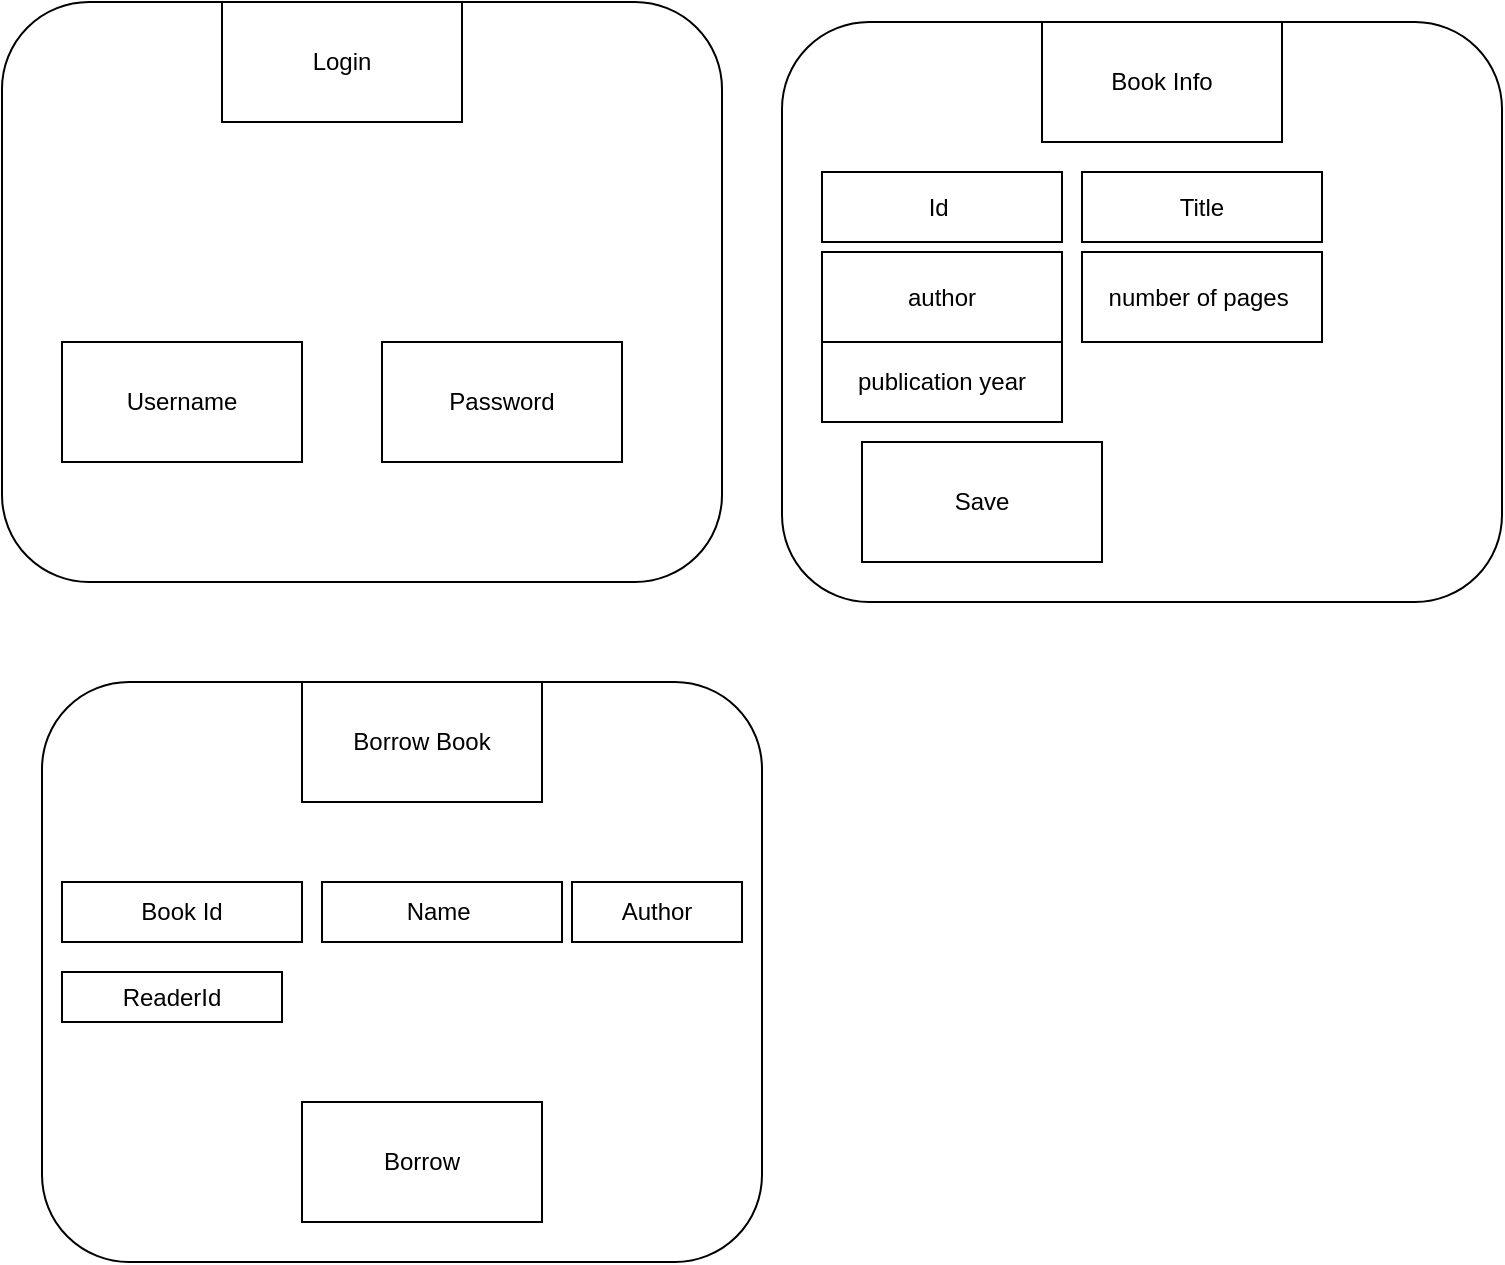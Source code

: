 <mxfile version="10.6.3" type="device"><diagram id="Janl2qPWRp4tjv10l9yB" name="Page-1"><mxGraphModel dx="1138" dy="620" grid="1" gridSize="10" guides="1" tooltips="1" connect="1" arrows="1" fold="1" page="1" pageScale="1" pageWidth="850" pageHeight="1100" math="0" shadow="0"><root><mxCell id="0"/><mxCell id="1" parent="0"/><mxCell id="_Of6SFaEcmouvGuRNl47-2" value="" style="rounded=1;whiteSpace=wrap;html=1;" vertex="1" parent="1"><mxGeometry x="20" y="20" width="360" height="290" as="geometry"/></mxCell><mxCell id="_Of6SFaEcmouvGuRNl47-3" value="Login" style="rounded=0;whiteSpace=wrap;html=1;" vertex="1" parent="1"><mxGeometry x="130" y="20" width="120" height="60" as="geometry"/></mxCell><mxCell id="_Of6SFaEcmouvGuRNl47-4" value="" style="rounded=1;whiteSpace=wrap;html=1;" vertex="1" parent="1"><mxGeometry x="410" y="30" width="360" height="290" as="geometry"/></mxCell><mxCell id="_Of6SFaEcmouvGuRNl47-5" value="" style="rounded=1;whiteSpace=wrap;html=1;" vertex="1" parent="1"><mxGeometry x="40" y="360" width="360" height="290" as="geometry"/></mxCell><mxCell id="_Of6SFaEcmouvGuRNl47-6" value="Borrow Book" style="rounded=0;whiteSpace=wrap;html=1;" vertex="1" parent="1"><mxGeometry x="170" y="360" width="120" height="60" as="geometry"/></mxCell><mxCell id="_Of6SFaEcmouvGuRNl47-7" value="Book Info" style="rounded=0;whiteSpace=wrap;html=1;" vertex="1" parent="1"><mxGeometry x="540" y="30" width="120" height="60" as="geometry"/></mxCell><mxCell id="_Of6SFaEcmouvGuRNl47-8" value="Username" style="rounded=0;whiteSpace=wrap;html=1;" vertex="1" parent="1"><mxGeometry x="50" y="190" width="120" height="60" as="geometry"/></mxCell><mxCell id="_Of6SFaEcmouvGuRNl47-9" value="Password" style="rounded=0;whiteSpace=wrap;html=1;" vertex="1" parent="1"><mxGeometry x="210" y="190" width="120" height="60" as="geometry"/></mxCell><mxCell id="_Of6SFaEcmouvGuRNl47-10" value="Id&amp;nbsp;" style="rounded=0;whiteSpace=wrap;html=1;" vertex="1" parent="1"><mxGeometry x="430" y="105" width="120" height="35" as="geometry"/></mxCell><mxCell id="_Of6SFaEcmouvGuRNl47-11" value="Title" style="rounded=0;whiteSpace=wrap;html=1;" vertex="1" parent="1"><mxGeometry x="560" y="105" width="120" height="35" as="geometry"/></mxCell><mxCell id="_Of6SFaEcmouvGuRNl47-12" value="author" style="rounded=0;whiteSpace=wrap;html=1;" vertex="1" parent="1"><mxGeometry x="430" y="145" width="120" height="45" as="geometry"/></mxCell><mxCell id="_Of6SFaEcmouvGuRNl47-13" value="number of pages&amp;nbsp;" style="rounded=0;whiteSpace=wrap;html=1;" vertex="1" parent="1"><mxGeometry x="560" y="145" width="120" height="45" as="geometry"/></mxCell><mxCell id="_Of6SFaEcmouvGuRNl47-14" value="Save" style="rounded=0;whiteSpace=wrap;html=1;" vertex="1" parent="1"><mxGeometry x="450" y="240" width="120" height="60" as="geometry"/></mxCell><mxCell id="_Of6SFaEcmouvGuRNl47-15" value="publication year" style="rounded=0;whiteSpace=wrap;html=1;" vertex="1" parent="1"><mxGeometry x="430" y="190" width="120" height="40" as="geometry"/></mxCell><mxCell id="_Of6SFaEcmouvGuRNl47-17" value="Book Id" style="rounded=0;whiteSpace=wrap;html=1;" vertex="1" parent="1"><mxGeometry x="50" y="460" width="120" height="30" as="geometry"/></mxCell><mxCell id="_Of6SFaEcmouvGuRNl47-18" value="Borrow" style="rounded=0;whiteSpace=wrap;html=1;" vertex="1" parent="1"><mxGeometry x="170" y="570" width="120" height="60" as="geometry"/></mxCell><mxCell id="_Of6SFaEcmouvGuRNl47-19" value="Name&amp;nbsp;" style="rounded=0;whiteSpace=wrap;html=1;" vertex="1" parent="1"><mxGeometry x="180" y="460" width="120" height="30" as="geometry"/></mxCell><mxCell id="_Of6SFaEcmouvGuRNl47-20" value="Author" style="rounded=0;whiteSpace=wrap;html=1;" vertex="1" parent="1"><mxGeometry x="305" y="460" width="85" height="30" as="geometry"/></mxCell><mxCell id="_Of6SFaEcmouvGuRNl47-22" value="ReaderId" style="rounded=0;whiteSpace=wrap;html=1;" vertex="1" parent="1"><mxGeometry x="50" y="505" width="110" height="25" as="geometry"/></mxCell></root></mxGraphModel></diagram></mxfile>